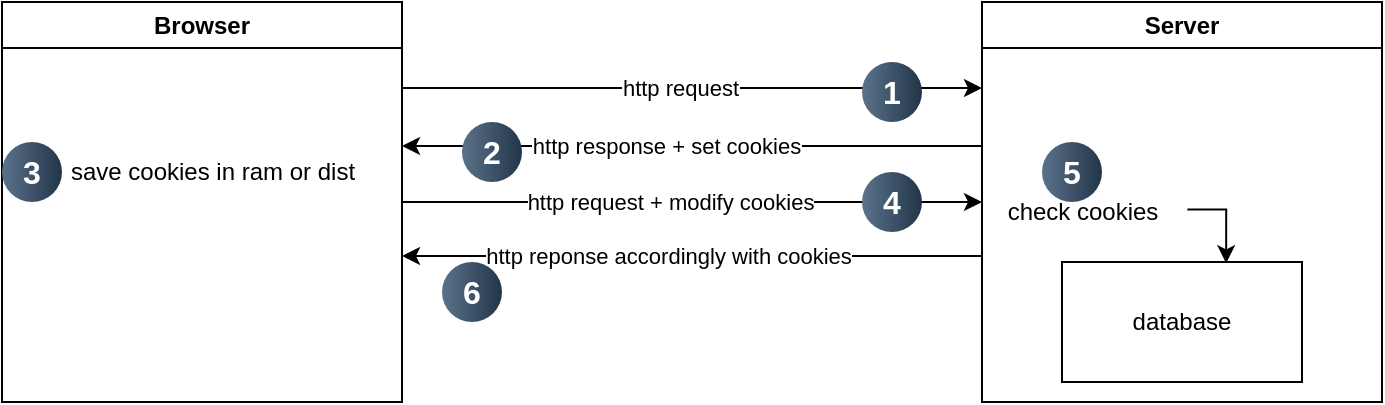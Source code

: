 <mxfile version="25.0.3">
  <diagram name="Page-1" id="LwkyBsAJxQn83dvknyzN">
    <mxGraphModel dx="1434" dy="790" grid="1" gridSize="10" guides="1" tooltips="1" connect="1" arrows="1" fold="1" page="1" pageScale="1" pageWidth="827" pageHeight="1169" math="0" shadow="0">
      <root>
        <mxCell id="0" />
        <mxCell id="1" parent="0" />
        <mxCell id="36gYeei36n6nMp-v2vSk-13" style="edgeStyle=orthogonalEdgeStyle;rounded=0;orthogonalLoop=1;jettySize=auto;html=1;" parent="1" edge="1">
          <mxGeometry relative="1" as="geometry">
            <mxPoint x="520.0" y="330" as="targetPoint" />
            <mxPoint x="230" y="330" as="sourcePoint" />
          </mxGeometry>
        </mxCell>
        <mxCell id="36gYeei36n6nMp-v2vSk-14" value="http request + modify cookies" style="edgeLabel;html=1;align=center;verticalAlign=middle;resizable=0;points=[];" parent="36gYeei36n6nMp-v2vSk-13" vertex="1" connectable="0">
          <mxGeometry x="-0.075" y="1" relative="1" as="geometry">
            <mxPoint y="1" as="offset" />
          </mxGeometry>
        </mxCell>
        <mxCell id="36gYeei36n6nMp-v2vSk-1" value="Browser" style="swimlane;whiteSpace=wrap;html=1;" parent="1" vertex="1">
          <mxGeometry x="30" y="230" width="200" height="200" as="geometry" />
        </mxCell>
        <mxCell id="36gYeei36n6nMp-v2vSk-20" value="save cookies in ram or dist" style="text;html=1;align=center;verticalAlign=middle;resizable=0;points=[];autosize=1;strokeColor=none;fillColor=none;" parent="36gYeei36n6nMp-v2vSk-1" vertex="1">
          <mxGeometry x="20" y="70" width="170" height="30" as="geometry" />
        </mxCell>
        <mxCell id="36gYeei36n6nMp-v2vSk-11" style="edgeStyle=orthogonalEdgeStyle;rounded=0;orthogonalLoop=1;jettySize=auto;html=1;entryX=1;entryY=0.75;entryDx=0;entryDy=0;exitX=0;exitY=0.75;exitDx=0;exitDy=0;" parent="1" edge="1">
          <mxGeometry relative="1" as="geometry">
            <mxPoint x="520.0" y="302" as="sourcePoint" />
            <mxPoint x="230" y="302" as="targetPoint" />
          </mxGeometry>
        </mxCell>
        <mxCell id="36gYeei36n6nMp-v2vSk-12" value="http response + set cookies" style="edgeLabel;html=1;align=center;verticalAlign=middle;resizable=0;points=[];" parent="36gYeei36n6nMp-v2vSk-11" vertex="1" connectable="0">
          <mxGeometry x="0.094" y="-1" relative="1" as="geometry">
            <mxPoint y="1" as="offset" />
          </mxGeometry>
        </mxCell>
        <mxCell id="36gYeei36n6nMp-v2vSk-15" style="edgeStyle=orthogonalEdgeStyle;rounded=0;orthogonalLoop=1;jettySize=auto;html=1;" parent="1" edge="1">
          <mxGeometry relative="1" as="geometry">
            <mxPoint x="230" y="357" as="targetPoint" />
            <mxPoint x="520" y="357" as="sourcePoint" />
          </mxGeometry>
        </mxCell>
        <mxCell id="36gYeei36n6nMp-v2vSk-16" value="http reponse accordingly with cookies" style="edgeLabel;html=1;align=center;verticalAlign=middle;resizable=0;points=[];" parent="36gYeei36n6nMp-v2vSk-15" vertex="1" connectable="0">
          <mxGeometry x="0.085" y="-2" relative="1" as="geometry">
            <mxPoint y="2" as="offset" />
          </mxGeometry>
        </mxCell>
        <mxCell id="36gYeei36n6nMp-v2vSk-2" value="Server" style="swimlane;whiteSpace=wrap;html=1;" parent="1" vertex="1">
          <mxGeometry x="520" y="230" width="200" height="200" as="geometry" />
        </mxCell>
        <mxCell id="36gYeei36n6nMp-v2vSk-6" value="database" style="rounded=0;whiteSpace=wrap;html=1;" parent="36gYeei36n6nMp-v2vSk-2" vertex="1">
          <mxGeometry x="40" y="130" width="120" height="60" as="geometry" />
        </mxCell>
        <mxCell id="36gYeei36n6nMp-v2vSk-18" value="check cookies" style="text;html=1;align=center;verticalAlign=middle;resizable=0;points=[];autosize=1;strokeColor=none;fillColor=none;" parent="36gYeei36n6nMp-v2vSk-2" vertex="1">
          <mxGeometry y="90" width="100" height="30" as="geometry" />
        </mxCell>
        <mxCell id="36gYeei36n6nMp-v2vSk-19" style="edgeStyle=orthogonalEdgeStyle;rounded=0;orthogonalLoop=1;jettySize=auto;html=1;entryX=0.684;entryY=0.011;entryDx=0;entryDy=0;entryPerimeter=0;exitX=1.027;exitY=0.46;exitDx=0;exitDy=0;exitPerimeter=0;" parent="36gYeei36n6nMp-v2vSk-2" source="36gYeei36n6nMp-v2vSk-18" target="36gYeei36n6nMp-v2vSk-6" edge="1">
          <mxGeometry relative="1" as="geometry" />
        </mxCell>
        <mxCell id="X-8ijhAk348ClDdlAnx2-8" value="5" style="ellipse;whiteSpace=wrap;html=1;aspect=fixed;rotation=0;gradientColor=#223548;strokeColor=none;gradientDirection=east;fillColor=#5b738b;rounded=0;pointerEvents=0;fontFamily=Helvetica;fontSize=16;fontColor=#FFFFFF;spacingTop=4;spacingBottom=4;spacingLeft=4;spacingRight=4;points=[];fontStyle=1" parent="36gYeei36n6nMp-v2vSk-2" vertex="1">
          <mxGeometry x="30" y="70" width="30" height="30" as="geometry" />
        </mxCell>
        <mxCell id="X-8ijhAk348ClDdlAnx2-3" value="2" style="ellipse;whiteSpace=wrap;html=1;aspect=fixed;rotation=0;gradientColor=#223548;strokeColor=none;gradientDirection=east;fillColor=#5b738b;rounded=0;pointerEvents=0;fontFamily=Helvetica;fontSize=16;fontColor=#FFFFFF;spacingTop=4;spacingBottom=4;spacingLeft=4;spacingRight=4;points=[];fontStyle=1" parent="1" vertex="1">
          <mxGeometry x="260" y="290" width="30" height="30" as="geometry" />
        </mxCell>
        <mxCell id="X-8ijhAk348ClDdlAnx2-4" value="" style="rounded=0;orthogonalLoop=1;jettySize=auto;html=1;" parent="1" edge="1">
          <mxGeometry relative="1" as="geometry">
            <mxPoint x="230" y="273" as="sourcePoint" />
            <mxPoint x="520" y="273" as="targetPoint" />
          </mxGeometry>
        </mxCell>
        <mxCell id="X-8ijhAk348ClDdlAnx2-5" value="http request" style="edgeLabel;html=1;align=center;verticalAlign=middle;resizable=0;points=[];" parent="X-8ijhAk348ClDdlAnx2-4" vertex="1" connectable="0">
          <mxGeometry x="-0.048" y="2" relative="1" as="geometry">
            <mxPoint x="1" y="2" as="offset" />
          </mxGeometry>
        </mxCell>
        <mxCell id="X-8ijhAk348ClDdlAnx2-1" value="1" style="ellipse;whiteSpace=wrap;html=1;aspect=fixed;rotation=0;gradientColor=#223548;strokeColor=none;gradientDirection=east;fillColor=#5b738b;rounded=0;pointerEvents=0;fontFamily=Helvetica;fontSize=16;fontColor=#FFFFFF;spacingTop=4;spacingBottom=4;spacingLeft=4;spacingRight=4;points=[];fontStyle=1" parent="1" vertex="1">
          <mxGeometry x="460" y="260" width="30" height="30" as="geometry" />
        </mxCell>
        <mxCell id="X-8ijhAk348ClDdlAnx2-6" value="3" style="ellipse;whiteSpace=wrap;html=1;aspect=fixed;rotation=0;gradientColor=#223548;strokeColor=none;gradientDirection=east;fillColor=#5b738b;rounded=0;pointerEvents=0;fontFamily=Helvetica;fontSize=16;fontColor=#FFFFFF;spacingTop=4;spacingBottom=4;spacingLeft=4;spacingRight=4;points=[];fontStyle=1" parent="1" vertex="1">
          <mxGeometry x="30" y="300" width="30" height="30" as="geometry" />
        </mxCell>
        <mxCell id="X-8ijhAk348ClDdlAnx2-7" value="4" style="ellipse;whiteSpace=wrap;html=1;aspect=fixed;rotation=0;gradientColor=#223548;strokeColor=none;gradientDirection=east;fillColor=#5b738b;rounded=0;pointerEvents=0;fontFamily=Helvetica;fontSize=16;fontColor=#FFFFFF;spacingTop=4;spacingBottom=4;spacingLeft=4;spacingRight=4;points=[];fontStyle=1" parent="1" vertex="1">
          <mxGeometry x="460" y="315" width="30" height="30" as="geometry" />
        </mxCell>
        <mxCell id="X-8ijhAk348ClDdlAnx2-12" value="6" style="ellipse;whiteSpace=wrap;html=1;aspect=fixed;rotation=0;gradientColor=#223548;strokeColor=none;gradientDirection=east;fillColor=#5b738b;rounded=0;pointerEvents=0;fontFamily=Helvetica;fontSize=16;fontColor=#FFFFFF;spacingTop=4;spacingBottom=4;spacingLeft=4;spacingRight=4;points=[];fontStyle=1" parent="1" vertex="1">
          <mxGeometry x="250" y="360" width="30" height="30" as="geometry" />
        </mxCell>
      </root>
    </mxGraphModel>
  </diagram>
</mxfile>

